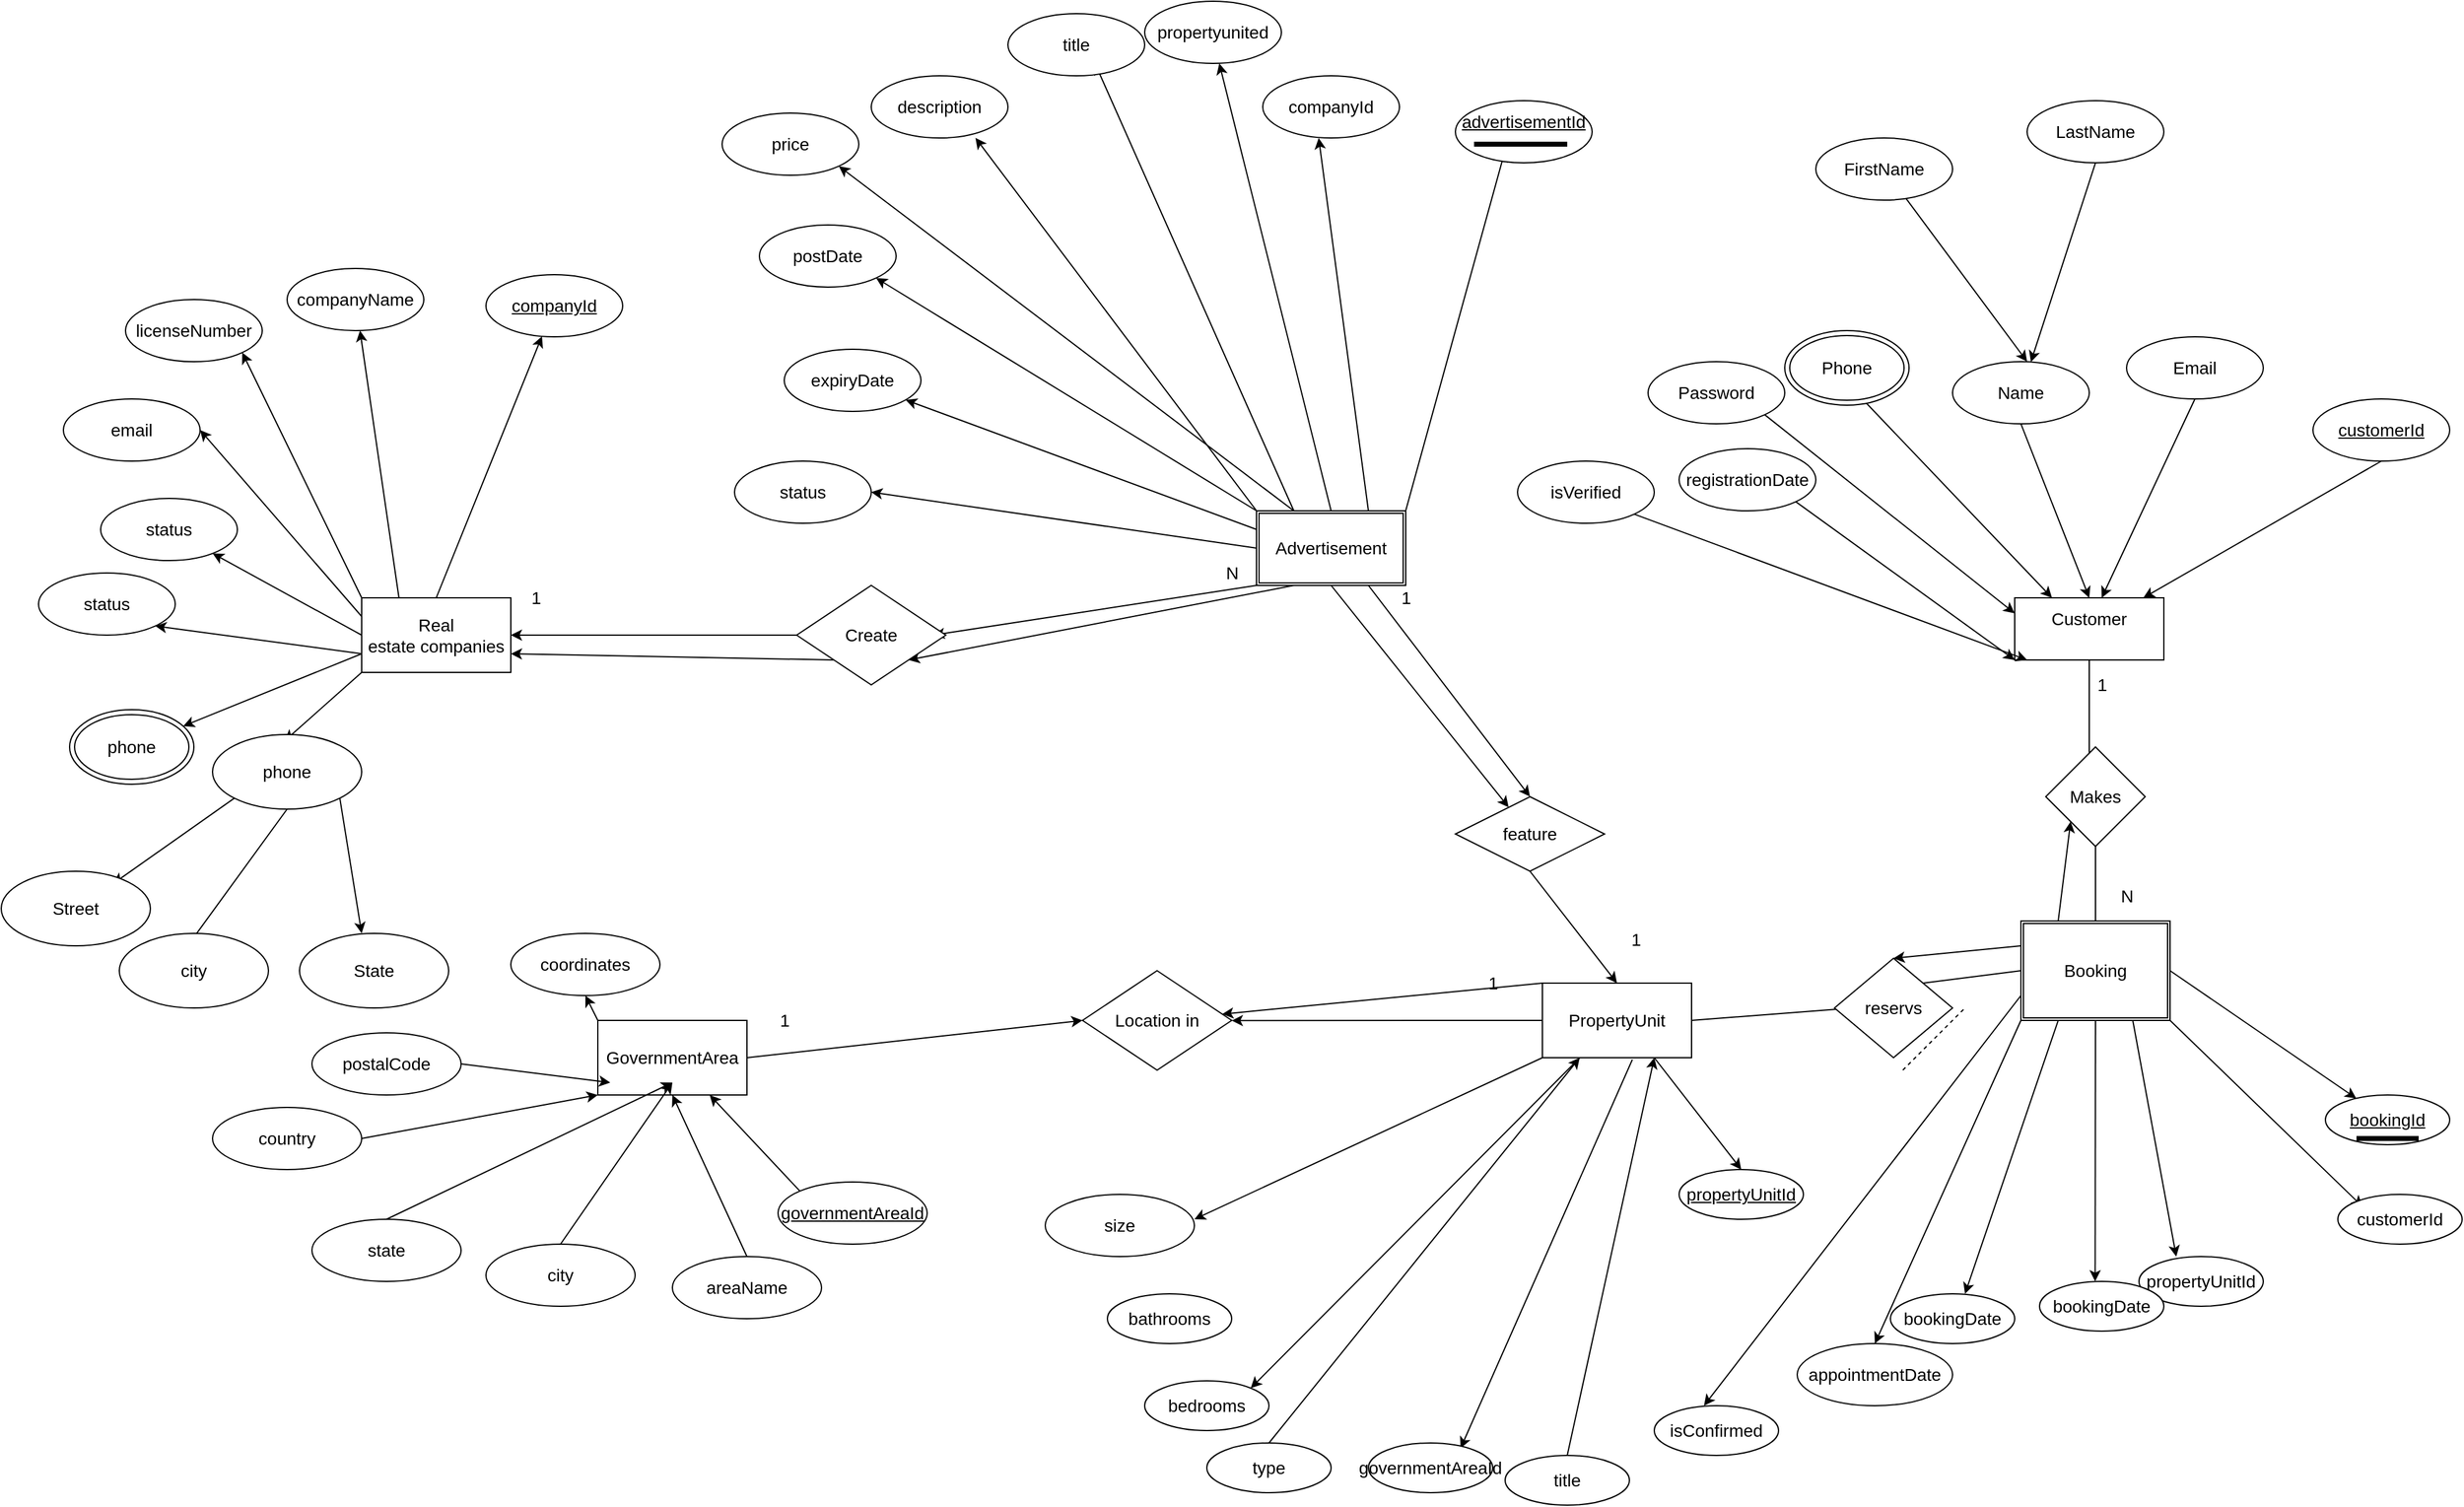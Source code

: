 <mxfile>
    <diagram id="lLyx0XdtuGJB43OEZlzJ" name="Page-1">
        <mxGraphModel dx="4280" dy="1250" grid="1" gridSize="10" guides="1" tooltips="1" connect="1" arrows="1" fold="1" page="1" pageScale="1" pageWidth="1200" pageHeight="1920" math="0" shadow="0">
            <root>
                <mxCell id="0"/>
                <mxCell id="1" parent="0"/>
                <mxCell id="188" style="edgeStyle=none;html=1;exitX=0.5;exitY=0;exitDx=0;exitDy=0;fontSize=14;" edge="1" parent="1" source="63" target="187">
                    <mxGeometry relative="1" as="geometry"/>
                </mxCell>
                <mxCell id="189" style="edgeStyle=none;html=1;exitX=0.25;exitY=0;exitDx=0;exitDy=0;fontSize=14;" edge="1" parent="1" source="63" target="186">
                    <mxGeometry relative="1" as="geometry"/>
                </mxCell>
                <mxCell id="190" style="edgeStyle=none;html=1;exitX=0;exitY=0;exitDx=0;exitDy=0;entryX=1;entryY=1;entryDx=0;entryDy=0;fontSize=14;" edge="1" parent="1" source="63" target="185">
                    <mxGeometry relative="1" as="geometry"/>
                </mxCell>
                <mxCell id="191" style="edgeStyle=none;html=1;exitX=0;exitY=0.25;exitDx=0;exitDy=0;entryX=1;entryY=0.5;entryDx=0;entryDy=0;fontSize=14;" edge="1" parent="1" source="63" target="184">
                    <mxGeometry relative="1" as="geometry"/>
                </mxCell>
                <mxCell id="192" style="edgeStyle=none;html=1;exitX=0;exitY=0.5;exitDx=0;exitDy=0;fontSize=14;" edge="1" parent="1" source="63" target="183">
                    <mxGeometry relative="1" as="geometry"/>
                </mxCell>
                <mxCell id="193" style="edgeStyle=none;html=1;exitX=0;exitY=0.75;exitDx=0;exitDy=0;entryX=1;entryY=1;entryDx=0;entryDy=0;fontSize=14;" edge="1" parent="1" source="63" target="182">
                    <mxGeometry relative="1" as="geometry"/>
                </mxCell>
                <mxCell id="195" style="edgeStyle=none;html=1;exitX=0;exitY=1;exitDx=0;exitDy=0;fontSize=14;" edge="1" parent="1" source="63">
                    <mxGeometry relative="1" as="geometry">
                        <mxPoint x="-552.026" y="725.135" as="targetPoint"/>
                    </mxGeometry>
                </mxCell>
                <mxCell id="197" style="edgeStyle=none;html=1;exitX=0;exitY=0.75;exitDx=0;exitDy=0;fontSize=14;" edge="1" parent="1" source="63" target="196">
                    <mxGeometry relative="1" as="geometry"/>
                </mxCell>
                <mxCell id="63" value="&lt;span style=&quot;font-size: 14px; line-height: 115%;&quot;&gt;Real&lt;br style=&quot;font-size: 14px;&quot;&gt;estate companies&lt;/span&gt;" style="rounded=0;whiteSpace=wrap;html=1;fontSize=14;" vertex="1" parent="1">
                    <mxGeometry x="-490" y="610" width="120" height="60" as="geometry"/>
                </mxCell>
                <mxCell id="222" style="edgeStyle=none;html=1;exitX=1;exitY=0.5;exitDx=0;exitDy=0;entryX=0;entryY=0.5;entryDx=0;entryDy=0;fontSize=14;" edge="1" parent="1" source="65" target="206">
                    <mxGeometry relative="1" as="geometry"/>
                </mxCell>
                <mxCell id="223" style="edgeStyle=none;html=1;exitX=0;exitY=0;exitDx=0;exitDy=0;entryX=0.5;entryY=1;entryDx=0;entryDy=0;fontSize=14;" edge="1" parent="1" source="65" target="208">
                    <mxGeometry relative="1" as="geometry"/>
                </mxCell>
                <mxCell id="65" value="GovernmentArea" style="rounded=0;whiteSpace=wrap;html=1;fontSize=14;" vertex="1" parent="1">
                    <mxGeometry x="-300" y="950" width="120" height="60" as="geometry"/>
                </mxCell>
                <mxCell id="130" style="edgeStyle=none;html=1;exitX=0.75;exitY=1;exitDx=0;exitDy=0;entryX=0.5;entryY=0;entryDx=0;entryDy=0;fontSize=14;" edge="1" parent="1" source="66" target="131">
                    <mxGeometry relative="1" as="geometry">
                        <mxPoint x="530" y="1160" as="targetPoint"/>
                    </mxGeometry>
                </mxCell>
                <mxCell id="145" style="edgeStyle=none;html=1;exitX=0;exitY=1;exitDx=0;exitDy=0;fontSize=14;" edge="1" parent="1" source="66">
                    <mxGeometry relative="1" as="geometry">
                        <mxPoint x="180" y="1110" as="targetPoint"/>
                    </mxGeometry>
                </mxCell>
                <mxCell id="205" style="edgeStyle=none;html=1;exitX=0;exitY=0.5;exitDx=0;exitDy=0;fontSize=14;" edge="1" parent="1" source="66">
                    <mxGeometry relative="1" as="geometry">
                        <mxPoint x="210" y="950.143" as="targetPoint"/>
                    </mxGeometry>
                </mxCell>
                <mxCell id="241" style="edgeStyle=none;html=1;exitX=0;exitY=0;exitDx=0;exitDy=0;fontSize=14;" edge="1" parent="1" source="66" target="206">
                    <mxGeometry relative="1" as="geometry"/>
                </mxCell>
                <mxCell id="66" value="PropertyUnit" style="rounded=0;whiteSpace=wrap;html=1;fontSize=14;" vertex="1" parent="1">
                    <mxGeometry x="460" y="920" width="120" height="60" as="geometry"/>
                </mxCell>
                <mxCell id="68" value="&#10;Customer&#10;&#10;" style="rounded=0;whiteSpace=wrap;html=1;fontSize=14;" vertex="1" parent="1">
                    <mxGeometry x="840" y="610" width="120" height="50" as="geometry"/>
                </mxCell>
                <mxCell id="86" style="edgeStyle=none;html=1;exitX=0.5;exitY=1;exitDx=0;exitDy=0;fontSize=14;" edge="1" parent="1" source="69">
                    <mxGeometry relative="1" as="geometry">
                        <mxPoint x="910" y="610" as="targetPoint"/>
                    </mxGeometry>
                </mxCell>
                <mxCell id="69" value="Email" style="ellipse;whiteSpace=wrap;html=1;fontSize=14;" vertex="1" parent="1">
                    <mxGeometry x="930" y="400" width="110" height="50" as="geometry"/>
                </mxCell>
                <mxCell id="89" style="edgeStyle=none;html=1;exitX=1;exitY=1;exitDx=0;exitDy=0;entryX=0;entryY=0.25;entryDx=0;entryDy=0;fontSize=14;" edge="1" parent="1" source="71" target="68">
                    <mxGeometry relative="1" as="geometry"/>
                </mxCell>
                <mxCell id="71" value="Password" style="ellipse;whiteSpace=wrap;html=1;fontSize=14;" vertex="1" parent="1">
                    <mxGeometry x="545" y="420" width="110" height="50" as="geometry"/>
                </mxCell>
                <mxCell id="83" style="edgeStyle=none;html=1;exitX=0.5;exitY=1;exitDx=0;exitDy=0;fontSize=14;" edge="1" parent="1" source="72" target="74">
                    <mxGeometry relative="1" as="geometry"/>
                </mxCell>
                <mxCell id="72" value="LastName" style="ellipse;whiteSpace=wrap;html=1;fontSize=14;" vertex="1" parent="1">
                    <mxGeometry x="850" y="210" width="110" height="50" as="geometry"/>
                </mxCell>
                <mxCell id="84" style="edgeStyle=none;html=1;fontSize=14;" edge="1" parent="1" source="73">
                    <mxGeometry relative="1" as="geometry">
                        <mxPoint x="850" y="420" as="targetPoint"/>
                    </mxGeometry>
                </mxCell>
                <mxCell id="73" value="FirstName" style="ellipse;whiteSpace=wrap;html=1;fontSize=14;" vertex="1" parent="1">
                    <mxGeometry x="680" y="240" width="110" height="50" as="geometry"/>
                </mxCell>
                <mxCell id="85" style="edgeStyle=none;html=1;exitX=0.5;exitY=1;exitDx=0;exitDy=0;entryX=0.5;entryY=0;entryDx=0;entryDy=0;fontSize=14;" edge="1" parent="1" source="74" target="68">
                    <mxGeometry relative="1" as="geometry"/>
                </mxCell>
                <mxCell id="74" value="Name" style="ellipse;whiteSpace=wrap;html=1;fontSize=14;" vertex="1" parent="1">
                    <mxGeometry x="790" y="420" width="110" height="50" as="geometry"/>
                </mxCell>
                <mxCell id="87" style="edgeStyle=none;html=1;exitX=0.5;exitY=1;exitDx=0;exitDy=0;fontSize=14;" edge="1" parent="1" source="75" target="68">
                    <mxGeometry relative="1" as="geometry"/>
                </mxCell>
                <mxCell id="75" value="customerId" style="ellipse;whiteSpace=wrap;html=1;fontStyle=4;fontSize=14;" vertex="1" parent="1">
                    <mxGeometry x="1080" y="450" width="110" height="50" as="geometry"/>
                </mxCell>
                <mxCell id="88" style="edgeStyle=none;html=1;entryX=0.25;entryY=0;entryDx=0;entryDy=0;exitX=0.653;exitY=0.967;exitDx=0;exitDy=0;exitPerimeter=0;fontSize=14;" edge="1" parent="1" source="92" target="68">
                    <mxGeometry relative="1" as="geometry">
                        <mxPoint x="717.818" y="439.379" as="sourcePoint"/>
                    </mxGeometry>
                </mxCell>
                <mxCell id="91" style="edgeStyle=none;html=1;exitX=1;exitY=1;exitDx=0;exitDy=0;fontSize=14;" edge="1" parent="1" source="80">
                    <mxGeometry relative="1" as="geometry">
                        <mxPoint x="850" y="660" as="targetPoint"/>
                    </mxGeometry>
                </mxCell>
                <mxCell id="80" value="isVerified" style="ellipse;whiteSpace=wrap;html=1;fontSize=14;" vertex="1" parent="1">
                    <mxGeometry x="440" y="500" width="110" height="50" as="geometry"/>
                </mxCell>
                <mxCell id="90" style="edgeStyle=none;html=1;exitX=1;exitY=1;exitDx=0;exitDy=0;entryX=0;entryY=1;entryDx=0;entryDy=0;fontSize=14;" edge="1" parent="1" source="82" target="68">
                    <mxGeometry relative="1" as="geometry"/>
                </mxCell>
                <mxCell id="82" value="registrationDate" style="ellipse;whiteSpace=wrap;html=1;fontSize=14;" vertex="1" parent="1">
                    <mxGeometry x="570" y="490" width="110" height="50" as="geometry"/>
                </mxCell>
                <mxCell id="92" value="Phone" style="ellipse;shape=doubleEllipse;whiteSpace=wrap;html=1;fontSize=14;" vertex="1" parent="1">
                    <mxGeometry x="655" y="395" width="100" height="60" as="geometry"/>
                </mxCell>
                <mxCell id="97" value="" style="endArrow=none;html=1;entryX=0.5;entryY=1;entryDx=0;entryDy=0;fontSize=14;" edge="1" parent="1" target="68">
                    <mxGeometry width="50" height="50" relative="1" as="geometry">
                        <mxPoint x="900" y="740" as="sourcePoint"/>
                        <mxPoint x="910" y="710" as="targetPoint"/>
                    </mxGeometry>
                </mxCell>
                <mxCell id="98" value="Makes" style="rhombus;whiteSpace=wrap;html=1;fontSize=14;" vertex="1" parent="1">
                    <mxGeometry x="865" y="730" width="80" height="80" as="geometry"/>
                </mxCell>
                <mxCell id="101" style="edgeStyle=none;html=1;exitX=1;exitY=1;exitDx=0;exitDy=0;fontSize=14;" edge="1" parent="1" source="99">
                    <mxGeometry relative="1" as="geometry">
                        <mxPoint x="1120" y="1100" as="targetPoint"/>
                    </mxGeometry>
                </mxCell>
                <mxCell id="102" style="edgeStyle=none;html=1;exitX=0.75;exitY=1;exitDx=0;exitDy=0;fontSize=14;" edge="1" parent="1" source="99">
                    <mxGeometry relative="1" as="geometry">
                        <mxPoint x="970.0" y="1140" as="targetPoint"/>
                    </mxGeometry>
                </mxCell>
                <mxCell id="103" style="edgeStyle=none;html=1;exitX=0.5;exitY=1;exitDx=0;exitDy=0;fontSize=14;" edge="1" parent="1" source="99">
                    <mxGeometry relative="1" as="geometry">
                        <mxPoint x="904.714" y="1160" as="targetPoint"/>
                    </mxGeometry>
                </mxCell>
                <mxCell id="104" style="edgeStyle=none;html=1;exitX=0.25;exitY=1;exitDx=0;exitDy=0;fontSize=14;" edge="1" parent="1" source="99">
                    <mxGeometry relative="1" as="geometry">
                        <mxPoint x="800.0" y="1170" as="targetPoint"/>
                    </mxGeometry>
                </mxCell>
                <mxCell id="105" style="edgeStyle=none;html=1;exitX=0;exitY=1;exitDx=0;exitDy=0;entryX=0.5;entryY=0;entryDx=0;entryDy=0;fontSize=14;" edge="1" parent="1" source="99" target="118">
                    <mxGeometry relative="1" as="geometry">
                        <mxPoint x="730" y="1190" as="targetPoint"/>
                    </mxGeometry>
                </mxCell>
                <mxCell id="106" style="edgeStyle=none;html=1;exitX=0;exitY=0.75;exitDx=0;exitDy=0;fontSize=14;" edge="1" parent="1" source="99">
                    <mxGeometry relative="1" as="geometry">
                        <mxPoint x="590.0" y="1260" as="targetPoint"/>
                    </mxGeometry>
                </mxCell>
                <mxCell id="107" style="edgeStyle=none;html=1;exitX=1;exitY=0.5;exitDx=0;exitDy=0;fontSize=14;" edge="1" parent="1" source="99" target="108">
                    <mxGeometry relative="1" as="geometry">
                        <mxPoint x="1150.0" y="1050" as="targetPoint"/>
                    </mxGeometry>
                </mxCell>
                <mxCell id="239" style="edgeStyle=none;html=1;exitX=0.25;exitY=0;exitDx=0;exitDy=0;entryX=0;entryY=1;entryDx=0;entryDy=0;fontSize=14;" edge="1" parent="1" source="99" target="98">
                    <mxGeometry relative="1" as="geometry"/>
                </mxCell>
                <mxCell id="240" style="edgeStyle=none;html=1;exitX=0;exitY=0.25;exitDx=0;exitDy=0;entryX=0.5;entryY=0;entryDx=0;entryDy=0;fontSize=14;" edge="1" parent="1" source="99" target="124">
                    <mxGeometry relative="1" as="geometry"/>
                </mxCell>
                <mxCell id="99" value="Booking" style="shape=ext;double=1;rounded=0;whiteSpace=wrap;html=1;fontSize=14;" vertex="1" parent="1">
                    <mxGeometry x="845" y="870" width="120" height="80" as="geometry"/>
                </mxCell>
                <mxCell id="100" value="" style="endArrow=none;html=1;exitX=0.5;exitY=0;exitDx=0;exitDy=0;fontSize=14;" edge="1" parent="1" source="99">
                    <mxGeometry width="50" height="50" relative="1" as="geometry">
                        <mxPoint x="860" y="760" as="sourcePoint"/>
                        <mxPoint x="905" y="810" as="targetPoint"/>
                    </mxGeometry>
                </mxCell>
                <mxCell id="108" value="&lt;u style=&quot;font-size: 14px;&quot;&gt;bookingId&lt;/u&gt;" style="ellipse;whiteSpace=wrap;html=1;fontSize=14;" vertex="1" parent="1">
                    <mxGeometry x="1090" y="1010" width="100" height="40" as="geometry"/>
                </mxCell>
                <mxCell id="111" value="customerId" style="ellipse;whiteSpace=wrap;html=1;fontSize=14;" vertex="1" parent="1">
                    <mxGeometry x="1100" y="1090" width="100" height="40" as="geometry"/>
                </mxCell>
                <mxCell id="112" value="propertyUnitId" style="ellipse;whiteSpace=wrap;html=1;fontSize=14;" vertex="1" parent="1">
                    <mxGeometry x="940" y="1140" width="100" height="40" as="geometry"/>
                </mxCell>
                <mxCell id="115" value="bookingDate" style="ellipse;whiteSpace=wrap;html=1;fontSize=14;" vertex="1" parent="1">
                    <mxGeometry x="860" y="1160" width="100" height="40" as="geometry"/>
                </mxCell>
                <mxCell id="116" value="bookingDate" style="ellipse;whiteSpace=wrap;html=1;fontSize=14;" vertex="1" parent="1">
                    <mxGeometry x="740" y="1170" width="100" height="40" as="geometry"/>
                </mxCell>
                <mxCell id="118" value="appointmentDate" style="ellipse;whiteSpace=wrap;html=1;fontSize=14;" vertex="1" parent="1">
                    <mxGeometry x="665" y="1210" width="125" height="50" as="geometry"/>
                </mxCell>
                <mxCell id="121" value="&lt;span style=&quot;text-align: left; font-size: 14px;&quot;&gt;isConfirmed&lt;/span&gt;" style="ellipse;whiteSpace=wrap;html=1;fontSize=14;" vertex="1" parent="1">
                    <mxGeometry x="550" y="1260" width="100" height="40" as="geometry"/>
                </mxCell>
                <mxCell id="123" value="" style="endArrow=none;html=1;fontSize=14;" edge="1" parent="1">
                    <mxGeometry width="50" height="50" relative="1" as="geometry">
                        <mxPoint x="580" y="950" as="sourcePoint"/>
                        <mxPoint x="710" y="940" as="targetPoint"/>
                    </mxGeometry>
                </mxCell>
                <mxCell id="124" value="reservs" style="rhombus;whiteSpace=wrap;html=1;fontSize=14;" vertex="1" parent="1">
                    <mxGeometry x="695" y="900" width="95" height="80" as="geometry"/>
                </mxCell>
                <mxCell id="126" value="" style="endArrow=none;html=1;entryX=0;entryY=0.5;entryDx=0;entryDy=0;exitX=1;exitY=0;exitDx=0;exitDy=0;fontSize=14;" edge="1" parent="1" source="124" target="99">
                    <mxGeometry width="50" height="50" relative="1" as="geometry">
                        <mxPoint x="770" y="930" as="sourcePoint"/>
                        <mxPoint x="820" y="880" as="targetPoint"/>
                    </mxGeometry>
                </mxCell>
                <mxCell id="131" value="&lt;span style=&quot;text-align: left; font-size: 14px;&quot;&gt;&lt;u style=&quot;font-size: 14px;&quot;&gt;propertyUnitId&lt;/u&gt;&lt;/span&gt;" style="ellipse;whiteSpace=wrap;html=1;fontSize=14;" vertex="1" parent="1">
                    <mxGeometry x="570" y="1070" width="100" height="40" as="geometry"/>
                </mxCell>
                <mxCell id="132" style="edgeStyle=none;html=1;entryX=0.742;entryY=0.105;entryDx=0;entryDy=0;entryPerimeter=0;exitX=0.603;exitY=1.026;exitDx=0;exitDy=0;exitPerimeter=0;fontSize=14;" edge="1" parent="1" source="66" target="133">
                    <mxGeometry relative="1" as="geometry">
                        <mxPoint x="470" y="1160" as="targetPoint"/>
                        <mxPoint x="540" y="990" as="sourcePoint"/>
                    </mxGeometry>
                </mxCell>
                <mxCell id="133" value="&lt;div style=&quot;text-align: left; font-size: 14px;&quot;&gt;&lt;span style=&quot;background-color: initial; font-size: 14px;&quot;&gt;governmentAreaId&lt;/span&gt;&lt;/div&gt;" style="ellipse;whiteSpace=wrap;html=1;fontSize=14;" vertex="1" parent="1">
                    <mxGeometry x="320" y="1290" width="100" height="40" as="geometry"/>
                </mxCell>
                <mxCell id="134" style="edgeStyle=none;html=1;entryX=1;entryY=0;entryDx=0;entryDy=0;fontSize=14;" edge="1" parent="1" source="66" target="135">
                    <mxGeometry relative="1" as="geometry">
                        <mxPoint x="360" y="1110" as="targetPoint"/>
                        <mxPoint x="510" y="990" as="sourcePoint"/>
                    </mxGeometry>
                </mxCell>
                <mxCell id="135" value="&lt;div style=&quot;text-align: left; font-size: 14px;&quot;&gt;&lt;span style=&quot;background-color: initial; font-size: 14px;&quot;&gt;bedrooms&lt;/span&gt;&lt;/div&gt;" style="ellipse;whiteSpace=wrap;html=1;fontSize=14;" vertex="1" parent="1">
                    <mxGeometry x="140" y="1240" width="100" height="40" as="geometry"/>
                </mxCell>
                <mxCell id="148" style="edgeStyle=none;html=1;exitX=0.5;exitY=0;exitDx=0;exitDy=0;fontSize=14;" edge="1" parent="1" source="137">
                    <mxGeometry relative="1" as="geometry">
                        <mxPoint x="550" y="980" as="targetPoint"/>
                    </mxGeometry>
                </mxCell>
                <mxCell id="137" value="&lt;div style=&quot;text-align: left; font-size: 14px;&quot;&gt;&lt;span style=&quot;background-color: initial; font-size: 14px;&quot;&gt;title&lt;/span&gt;&lt;/div&gt;" style="ellipse;whiteSpace=wrap;html=1;fontSize=14;" vertex="1" parent="1">
                    <mxGeometry x="430" y="1300" width="100" height="40" as="geometry"/>
                </mxCell>
                <mxCell id="149" style="edgeStyle=none;html=1;exitX=0.5;exitY=0;exitDx=0;exitDy=0;entryX=0.25;entryY=1;entryDx=0;entryDy=0;fontSize=14;" edge="1" parent="1" source="139" target="66">
                    <mxGeometry relative="1" as="geometry"/>
                </mxCell>
                <mxCell id="139" value="&lt;div style=&quot;text-align: left; font-size: 14px;&quot;&gt;&lt;span style=&quot;background-color: initial; font-size: 14px;&quot;&gt;type&lt;/span&gt;&lt;/div&gt;" style="ellipse;whiteSpace=wrap;html=1;fontSize=14;" vertex="1" parent="1">
                    <mxGeometry x="190" y="1290" width="100" height="40" as="geometry"/>
                </mxCell>
                <mxCell id="141" value="&lt;div style=&quot;text-align: left; font-size: 14px;&quot;&gt;&lt;span style=&quot;background-color: initial; font-size: 14px;&quot;&gt;bathrooms&lt;/span&gt;&lt;/div&gt;" style="ellipse;whiteSpace=wrap;html=1;fontSize=14;" vertex="1" parent="1">
                    <mxGeometry x="110" y="1170" width="100" height="40" as="geometry"/>
                </mxCell>
                <mxCell id="146" value="size" style="ellipse;whiteSpace=wrap;html=1;fontSize=14;" vertex="1" parent="1">
                    <mxGeometry x="60" y="1090" width="120" height="50" as="geometry"/>
                </mxCell>
                <mxCell id="151" style="edgeStyle=none;html=1;exitX=0.5;exitY=1;exitDx=0;exitDy=0;fontSize=14;" edge="1" parent="1" source="150" target="152">
                    <mxGeometry relative="1" as="geometry">
                        <mxPoint x="520.429" y="790" as="targetPoint"/>
                    </mxGeometry>
                </mxCell>
                <mxCell id="156" style="edgeStyle=none;html=1;exitX=1;exitY=0;exitDx=0;exitDy=0;fontSize=14;" edge="1" parent="1" source="150">
                    <mxGeometry relative="1" as="geometry">
                        <mxPoint x="430" y="250" as="targetPoint"/>
                    </mxGeometry>
                </mxCell>
                <mxCell id="157" style="edgeStyle=none;html=1;exitX=0.75;exitY=0;exitDx=0;exitDy=0;fontSize=14;" edge="1" parent="1" source="150">
                    <mxGeometry relative="1" as="geometry">
                        <mxPoint x="280" y="240" as="targetPoint"/>
                    </mxGeometry>
                </mxCell>
                <mxCell id="158" style="edgeStyle=none;html=1;exitX=0.5;exitY=0;exitDx=0;exitDy=0;fontSize=14;" edge="1" parent="1" source="150">
                    <mxGeometry relative="1" as="geometry">
                        <mxPoint x="200" y="180" as="targetPoint"/>
                    </mxGeometry>
                </mxCell>
                <mxCell id="159" style="edgeStyle=none;html=1;exitX=0.25;exitY=0;exitDx=0;exitDy=0;fontSize=14;" edge="1" parent="1" source="150">
                    <mxGeometry relative="1" as="geometry">
                        <mxPoint x="100" y="180" as="targetPoint"/>
                    </mxGeometry>
                </mxCell>
                <mxCell id="160" style="edgeStyle=none;html=1;exitX=0;exitY=0;exitDx=0;exitDy=0;entryX=0.762;entryY=0.998;entryDx=0;entryDy=0;entryPerimeter=0;fontSize=14;" edge="1" parent="1" source="150" target="163">
                    <mxGeometry relative="1" as="geometry">
                        <mxPoint y="250" as="targetPoint"/>
                    </mxGeometry>
                </mxCell>
                <mxCell id="170" style="edgeStyle=none;html=1;exitX=0;exitY=0.25;exitDx=0;exitDy=0;fontSize=14;" edge="1" parent="1" source="150" target="167">
                    <mxGeometry relative="1" as="geometry">
                        <mxPoint y="480" as="targetPoint"/>
                    </mxGeometry>
                </mxCell>
                <mxCell id="172" style="edgeStyle=none;html=1;exitX=0;exitY=0.5;exitDx=0;exitDy=0;entryX=1;entryY=0.5;entryDx=0;entryDy=0;fontSize=14;" edge="1" parent="1" source="150" target="171">
                    <mxGeometry relative="1" as="geometry"/>
                </mxCell>
                <mxCell id="173" style="edgeStyle=none;html=1;exitX=0;exitY=0;exitDx=0;exitDy=0;entryX=1;entryY=1;entryDx=0;entryDy=0;fontSize=14;" edge="1" parent="1" source="150" target="168">
                    <mxGeometry relative="1" as="geometry"/>
                </mxCell>
                <mxCell id="174" style="edgeStyle=none;html=1;exitX=0.25;exitY=0;exitDx=0;exitDy=0;entryX=1;entryY=1;entryDx=0;entryDy=0;fontSize=14;" edge="1" parent="1" source="150" target="166">
                    <mxGeometry relative="1" as="geometry"/>
                </mxCell>
                <mxCell id="175" style="edgeStyle=none;html=1;exitX=0;exitY=1;exitDx=0;exitDy=0;fontSize=14;" edge="1" parent="1" source="150">
                    <mxGeometry relative="1" as="geometry">
                        <mxPoint x="-30" y="640" as="targetPoint"/>
                    </mxGeometry>
                </mxCell>
                <mxCell id="236" style="edgeStyle=none;html=1;exitX=0.25;exitY=1;exitDx=0;exitDy=0;entryX=1;entryY=1;entryDx=0;entryDy=0;fontSize=14;" edge="1" parent="1" source="150" target="176">
                    <mxGeometry relative="1" as="geometry">
                        <mxPoint x="-10" y="660" as="targetPoint"/>
                    </mxGeometry>
                </mxCell>
                <mxCell id="238" style="edgeStyle=none;html=1;exitX=0.75;exitY=1;exitDx=0;exitDy=0;entryX=0.5;entryY=0;entryDx=0;entryDy=0;fontSize=14;" edge="1" parent="1" source="150" target="152">
                    <mxGeometry relative="1" as="geometry"/>
                </mxCell>
                <mxCell id="150" value="Advertisement" style="shape=ext;double=1;rounded=0;whiteSpace=wrap;html=1;fontSize=14;" vertex="1" parent="1">
                    <mxGeometry x="230" y="540" width="120" height="60" as="geometry"/>
                </mxCell>
                <mxCell id="153" style="edgeStyle=none;html=1;exitX=0.5;exitY=1;exitDx=0;exitDy=0;entryX=0.5;entryY=0;entryDx=0;entryDy=0;fontSize=14;" edge="1" parent="1" source="152" target="66">
                    <mxGeometry relative="1" as="geometry"/>
                </mxCell>
                <mxCell id="152" value="feature" style="rhombus;whiteSpace=wrap;html=1;fontSize=14;" vertex="1" parent="1">
                    <mxGeometry x="390" y="770" width="120" height="60" as="geometry"/>
                </mxCell>
                <mxCell id="161" value="&lt;div style=&quot;font-size: 14px;&quot;&gt;&lt;u style=&quot;font-size: 14px;&quot;&gt;advertisementId&lt;/u&gt;&lt;/div&gt;&lt;div style=&quot;font-size: 14px;&quot;&gt;&lt;br style=&quot;font-size: 14px;&quot;&gt;&lt;/div&gt;" style="ellipse;whiteSpace=wrap;html=1;fontSize=14;" vertex="1" parent="1">
                    <mxGeometry x="390" y="210" width="110" height="50" as="geometry"/>
                </mxCell>
                <mxCell id="162" value="companyId" style="ellipse;whiteSpace=wrap;html=1;fontSize=14;" vertex="1" parent="1">
                    <mxGeometry x="235" y="190" width="110" height="50" as="geometry"/>
                </mxCell>
                <mxCell id="163" value="description" style="ellipse;whiteSpace=wrap;html=1;fontSize=14;" vertex="1" parent="1">
                    <mxGeometry x="-80" y="190" width="110" height="50" as="geometry"/>
                </mxCell>
                <mxCell id="164" value="title" style="ellipse;whiteSpace=wrap;html=1;fontSize=14;" vertex="1" parent="1">
                    <mxGeometry x="30" y="140" width="110" height="50" as="geometry"/>
                </mxCell>
                <mxCell id="165" value="propertyunited" style="ellipse;whiteSpace=wrap;html=1;fontSize=14;" vertex="1" parent="1">
                    <mxGeometry x="140" y="130" width="110" height="50" as="geometry"/>
                </mxCell>
                <mxCell id="166" value="price" style="ellipse;whiteSpace=wrap;html=1;fontSize=14;" vertex="1" parent="1">
                    <mxGeometry x="-200" y="220" width="110" height="50" as="geometry"/>
                </mxCell>
                <mxCell id="167" value="expiryDate" style="ellipse;whiteSpace=wrap;html=1;fontSize=14;" vertex="1" parent="1">
                    <mxGeometry x="-150" y="410" width="110" height="50" as="geometry"/>
                </mxCell>
                <mxCell id="168" value="postDate" style="ellipse;whiteSpace=wrap;html=1;fontSize=14;" vertex="1" parent="1">
                    <mxGeometry x="-170" y="310" width="110" height="50" as="geometry"/>
                </mxCell>
                <mxCell id="171" value="&lt;div style=&quot;text-align: left; font-size: 14px;&quot;&gt;&lt;span style=&quot;background-color: initial; font-size: 14px;&quot;&gt;status&lt;/span&gt;&lt;/div&gt;" style="ellipse;whiteSpace=wrap;html=1;fontSize=14;" vertex="1" parent="1">
                    <mxGeometry x="-190" y="500" width="110" height="50" as="geometry"/>
                </mxCell>
                <mxCell id="177" style="edgeStyle=none;html=1;exitX=0;exitY=0.5;exitDx=0;exitDy=0;entryX=1;entryY=0.5;entryDx=0;entryDy=0;fontSize=14;" edge="1" parent="1" source="176" target="63">
                    <mxGeometry relative="1" as="geometry"/>
                </mxCell>
                <mxCell id="237" style="edgeStyle=none;html=1;exitX=0;exitY=1;exitDx=0;exitDy=0;entryX=1;entryY=0.75;entryDx=0;entryDy=0;fontSize=14;" edge="1" parent="1" source="176" target="63">
                    <mxGeometry relative="1" as="geometry"/>
                </mxCell>
                <mxCell id="176" value="Create" style="rhombus;whiteSpace=wrap;html=1;fontSize=14;" vertex="1" parent="1">
                    <mxGeometry x="-140" y="600" width="120" height="80" as="geometry"/>
                </mxCell>
                <mxCell id="182" value="&lt;div style=&quot;text-align: left; font-size: 14px;&quot;&gt;&lt;span style=&quot;background-color: initial; font-size: 14px;&quot;&gt;status&lt;/span&gt;&lt;/div&gt;" style="ellipse;whiteSpace=wrap;html=1;fontSize=14;" vertex="1" parent="1">
                    <mxGeometry x="-750" y="590" width="110" height="50" as="geometry"/>
                </mxCell>
                <mxCell id="183" value="&lt;div style=&quot;text-align: left; font-size: 14px;&quot;&gt;&lt;span style=&quot;background-color: initial; font-size: 14px;&quot;&gt;status&lt;/span&gt;&lt;/div&gt;" style="ellipse;whiteSpace=wrap;html=1;fontSize=14;" vertex="1" parent="1">
                    <mxGeometry x="-700" y="530" width="110" height="50" as="geometry"/>
                </mxCell>
                <mxCell id="184" value="&lt;div style=&quot;text-align: left; font-size: 14px;&quot;&gt;email&lt;br style=&quot;font-size: 14px;&quot;&gt;&lt;/div&gt;" style="ellipse;whiteSpace=wrap;html=1;fontSize=14;" vertex="1" parent="1">
                    <mxGeometry x="-730" y="450" width="110" height="50" as="geometry"/>
                </mxCell>
                <mxCell id="185" value="&lt;div style=&quot;text-align: left; font-size: 14px;&quot;&gt;licenseNumber&lt;br style=&quot;font-size: 14px;&quot;&gt;&lt;/div&gt;" style="ellipse;whiteSpace=wrap;html=1;fontSize=14;" vertex="1" parent="1">
                    <mxGeometry x="-680" y="370" width="110" height="50" as="geometry"/>
                </mxCell>
                <mxCell id="186" value="&lt;div style=&quot;text-align: left; font-size: 14px;&quot;&gt;companyName&lt;br style=&quot;font-size: 14px;&quot;&gt;&lt;/div&gt;" style="ellipse;whiteSpace=wrap;html=1;fontSize=14;" vertex="1" parent="1">
                    <mxGeometry x="-550" y="345" width="110" height="50" as="geometry"/>
                </mxCell>
                <mxCell id="187" value="&lt;div style=&quot;text-align: left; font-size: 14px;&quot;&gt;companyId&lt;br style=&quot;font-size: 14px;&quot;&gt;&lt;/div&gt;" style="ellipse;whiteSpace=wrap;html=1;fontStyle=4;fontSize=14;" vertex="1" parent="1">
                    <mxGeometry x="-390" y="350" width="110" height="50" as="geometry"/>
                </mxCell>
                <mxCell id="196" value="phone" style="ellipse;shape=doubleEllipse;whiteSpace=wrap;html=1;fontSize=14;" vertex="1" parent="1">
                    <mxGeometry x="-725" y="700" width="100" height="60" as="geometry"/>
                </mxCell>
                <mxCell id="199" style="edgeStyle=none;html=1;exitX=0;exitY=1;exitDx=0;exitDy=0;fontSize=14;" edge="1" parent="1" source="198">
                    <mxGeometry relative="1" as="geometry">
                        <mxPoint x="-690" y="840" as="targetPoint"/>
                    </mxGeometry>
                </mxCell>
                <mxCell id="200" style="edgeStyle=none;html=1;exitX=0.5;exitY=1;exitDx=0;exitDy=0;fontSize=14;" edge="1" parent="1" source="198">
                    <mxGeometry relative="1" as="geometry">
                        <mxPoint x="-630" y="890" as="targetPoint"/>
                    </mxGeometry>
                </mxCell>
                <mxCell id="201" style="edgeStyle=none;html=1;exitX=1;exitY=1;exitDx=0;exitDy=0;fontSize=14;" edge="1" parent="1" source="198">
                    <mxGeometry relative="1" as="geometry">
                        <mxPoint x="-490.0" y="880" as="targetPoint"/>
                    </mxGeometry>
                </mxCell>
                <mxCell id="198" value="phone" style="ellipse;whiteSpace=wrap;html=1;fontSize=14;" vertex="1" parent="1">
                    <mxGeometry x="-610" y="720" width="120" height="60" as="geometry"/>
                </mxCell>
                <mxCell id="202" value="Street" style="ellipse;whiteSpace=wrap;html=1;fontSize=14;" vertex="1" parent="1">
                    <mxGeometry x="-780" y="830" width="120" height="60" as="geometry"/>
                </mxCell>
                <mxCell id="203" value="city" style="ellipse;whiteSpace=wrap;html=1;fontSize=14;" vertex="1" parent="1">
                    <mxGeometry x="-685" y="880" width="120" height="60" as="geometry"/>
                </mxCell>
                <mxCell id="204" value="State" style="ellipse;whiteSpace=wrap;html=1;fontSize=14;" vertex="1" parent="1">
                    <mxGeometry x="-540" y="880" width="120" height="60" as="geometry"/>
                </mxCell>
                <mxCell id="206" value="Location in" style="rhombus;whiteSpace=wrap;html=1;fontSize=14;" vertex="1" parent="1">
                    <mxGeometry x="90" y="910" width="120" height="80" as="geometry"/>
                </mxCell>
                <mxCell id="208" value="coordinates" style="ellipse;whiteSpace=wrap;html=1;fontSize=14;" vertex="1" parent="1">
                    <mxGeometry x="-370" y="880" width="120" height="50" as="geometry"/>
                </mxCell>
                <mxCell id="221" style="edgeStyle=none;html=1;exitX=1;exitY=0.5;exitDx=0;exitDy=0;fontSize=14;" edge="1" parent="1" source="209">
                    <mxGeometry relative="1" as="geometry">
                        <mxPoint x="-290.0" y="1000" as="targetPoint"/>
                    </mxGeometry>
                </mxCell>
                <mxCell id="209" value="postalCode" style="ellipse;whiteSpace=wrap;html=1;fontSize=14;" vertex="1" parent="1">
                    <mxGeometry x="-530" y="960" width="120" height="50" as="geometry"/>
                </mxCell>
                <mxCell id="216" style="edgeStyle=none;html=1;exitX=0;exitY=0;exitDx=0;exitDy=0;entryX=0.75;entryY=1;entryDx=0;entryDy=0;fontSize=14;" edge="1" parent="1" source="210" target="65">
                    <mxGeometry relative="1" as="geometry"/>
                </mxCell>
                <mxCell id="210" value="&lt;u style=&quot;font-size: 14px;&quot;&gt;governmentAreaId&lt;/u&gt;" style="ellipse;whiteSpace=wrap;html=1;fontSize=14;" vertex="1" parent="1">
                    <mxGeometry x="-155" y="1080" width="120" height="50" as="geometry"/>
                </mxCell>
                <mxCell id="217" style="edgeStyle=none;html=1;exitX=0.5;exitY=0;exitDx=0;exitDy=0;entryX=0.5;entryY=1;entryDx=0;entryDy=0;fontSize=14;" edge="1" parent="1" source="211" target="65">
                    <mxGeometry relative="1" as="geometry"/>
                </mxCell>
                <mxCell id="211" value="areaName" style="ellipse;whiteSpace=wrap;html=1;fontSize=14;" vertex="1" parent="1">
                    <mxGeometry x="-240" y="1140" width="120" height="50" as="geometry"/>
                </mxCell>
                <mxCell id="218" style="edgeStyle=none;html=1;exitX=0.5;exitY=0;exitDx=0;exitDy=0;fontSize=14;" edge="1" parent="1" source="212">
                    <mxGeometry relative="1" as="geometry">
                        <mxPoint x="-240.0" y="1000" as="targetPoint"/>
                    </mxGeometry>
                </mxCell>
                <mxCell id="212" value="city" style="ellipse;whiteSpace=wrap;html=1;fontSize=14;" vertex="1" parent="1">
                    <mxGeometry x="-390" y="1130" width="120" height="50" as="geometry"/>
                </mxCell>
                <mxCell id="219" style="edgeStyle=none;html=1;exitX=0.5;exitY=0;exitDx=0;exitDy=0;fontSize=14;" edge="1" parent="1" source="213">
                    <mxGeometry relative="1" as="geometry">
                        <mxPoint x="-240.0" y="1000" as="targetPoint"/>
                    </mxGeometry>
                </mxCell>
                <mxCell id="213" value="state" style="ellipse;whiteSpace=wrap;html=1;fontSize=14;" vertex="1" parent="1">
                    <mxGeometry x="-530" y="1110" width="120" height="50" as="geometry"/>
                </mxCell>
                <mxCell id="220" style="edgeStyle=none;html=1;exitX=1;exitY=0.5;exitDx=0;exitDy=0;entryX=0;entryY=1;entryDx=0;entryDy=0;fontSize=14;" edge="1" parent="1" source="214" target="65">
                    <mxGeometry relative="1" as="geometry"/>
                </mxCell>
                <mxCell id="214" value="country" style="ellipse;whiteSpace=wrap;html=1;fontSize=14;" vertex="1" parent="1">
                    <mxGeometry x="-610" y="1020" width="120" height="50" as="geometry"/>
                </mxCell>
                <mxCell id="224" value="1" style="text;html=1;align=center;verticalAlign=middle;resizable=0;points=[];autosize=1;strokeColor=none;fillColor=none;fontSize=14;" vertex="1" parent="1">
                    <mxGeometry x="-365" y="595" width="30" height="30" as="geometry"/>
                </mxCell>
                <mxCell id="225" value="N" style="text;html=1;align=center;verticalAlign=middle;resizable=0;points=[];autosize=1;strokeColor=none;fillColor=none;fontSize=14;" vertex="1" parent="1">
                    <mxGeometry x="195" y="575" width="30" height="30" as="geometry"/>
                </mxCell>
                <mxCell id="226" value="1" style="text;html=1;align=center;verticalAlign=middle;resizable=0;points=[];autosize=1;strokeColor=none;fillColor=none;fontSize=14;" vertex="1" parent="1">
                    <mxGeometry x="335" y="595" width="30" height="30" as="geometry"/>
                </mxCell>
                <mxCell id="227" value="1" style="text;html=1;align=center;verticalAlign=middle;resizable=0;points=[];autosize=1;strokeColor=none;fillColor=none;fontSize=14;" vertex="1" parent="1">
                    <mxGeometry x="520" y="870" width="30" height="30" as="geometry"/>
                </mxCell>
                <mxCell id="228" value="1" style="text;html=1;align=center;verticalAlign=middle;resizable=0;points=[];autosize=1;strokeColor=none;fillColor=none;fontSize=14;" vertex="1" parent="1">
                    <mxGeometry x="405" y="905" width="30" height="30" as="geometry"/>
                </mxCell>
                <mxCell id="229" value="1" style="text;html=1;align=center;verticalAlign=middle;resizable=0;points=[];autosize=1;strokeColor=none;fillColor=none;fontSize=14;" vertex="1" parent="1">
                    <mxGeometry x="-165" y="935" width="30" height="30" as="geometry"/>
                </mxCell>
                <mxCell id="230" value="1" style="text;html=1;align=center;verticalAlign=middle;resizable=0;points=[];autosize=1;strokeColor=none;fillColor=none;fontSize=14;" vertex="1" parent="1">
                    <mxGeometry x="895" y="665" width="30" height="30" as="geometry"/>
                </mxCell>
                <mxCell id="231" value="N" style="text;html=1;align=center;verticalAlign=middle;resizable=0;points=[];autosize=1;strokeColor=none;fillColor=none;fontSize=14;" vertex="1" parent="1">
                    <mxGeometry x="915" y="835" width="30" height="30" as="geometry"/>
                </mxCell>
                <mxCell id="232" value="" style="endArrow=none;dashed=1;html=1;fontSize=14;" edge="1" parent="1">
                    <mxGeometry width="50" height="50" relative="1" as="geometry">
                        <mxPoint x="750" y="990" as="sourcePoint"/>
                        <mxPoint x="800" y="940" as="targetPoint"/>
                    </mxGeometry>
                </mxCell>
                <mxCell id="234" value="" style="line;strokeWidth=4;html=1;perimeter=backbonePerimeter;points=[];outlineConnect=0;fontSize=14;" vertex="1" parent="1">
                    <mxGeometry x="1115" y="1040" width="50" height="10" as="geometry"/>
                </mxCell>
                <mxCell id="235" value="" style="line;strokeWidth=4;html=1;perimeter=backbonePerimeter;points=[];outlineConnect=0;fontSize=14;" vertex="1" parent="1">
                    <mxGeometry x="405" y="240" width="75" height="10" as="geometry"/>
                </mxCell>
            </root>
        </mxGraphModel>
    </diagram>
</mxfile>